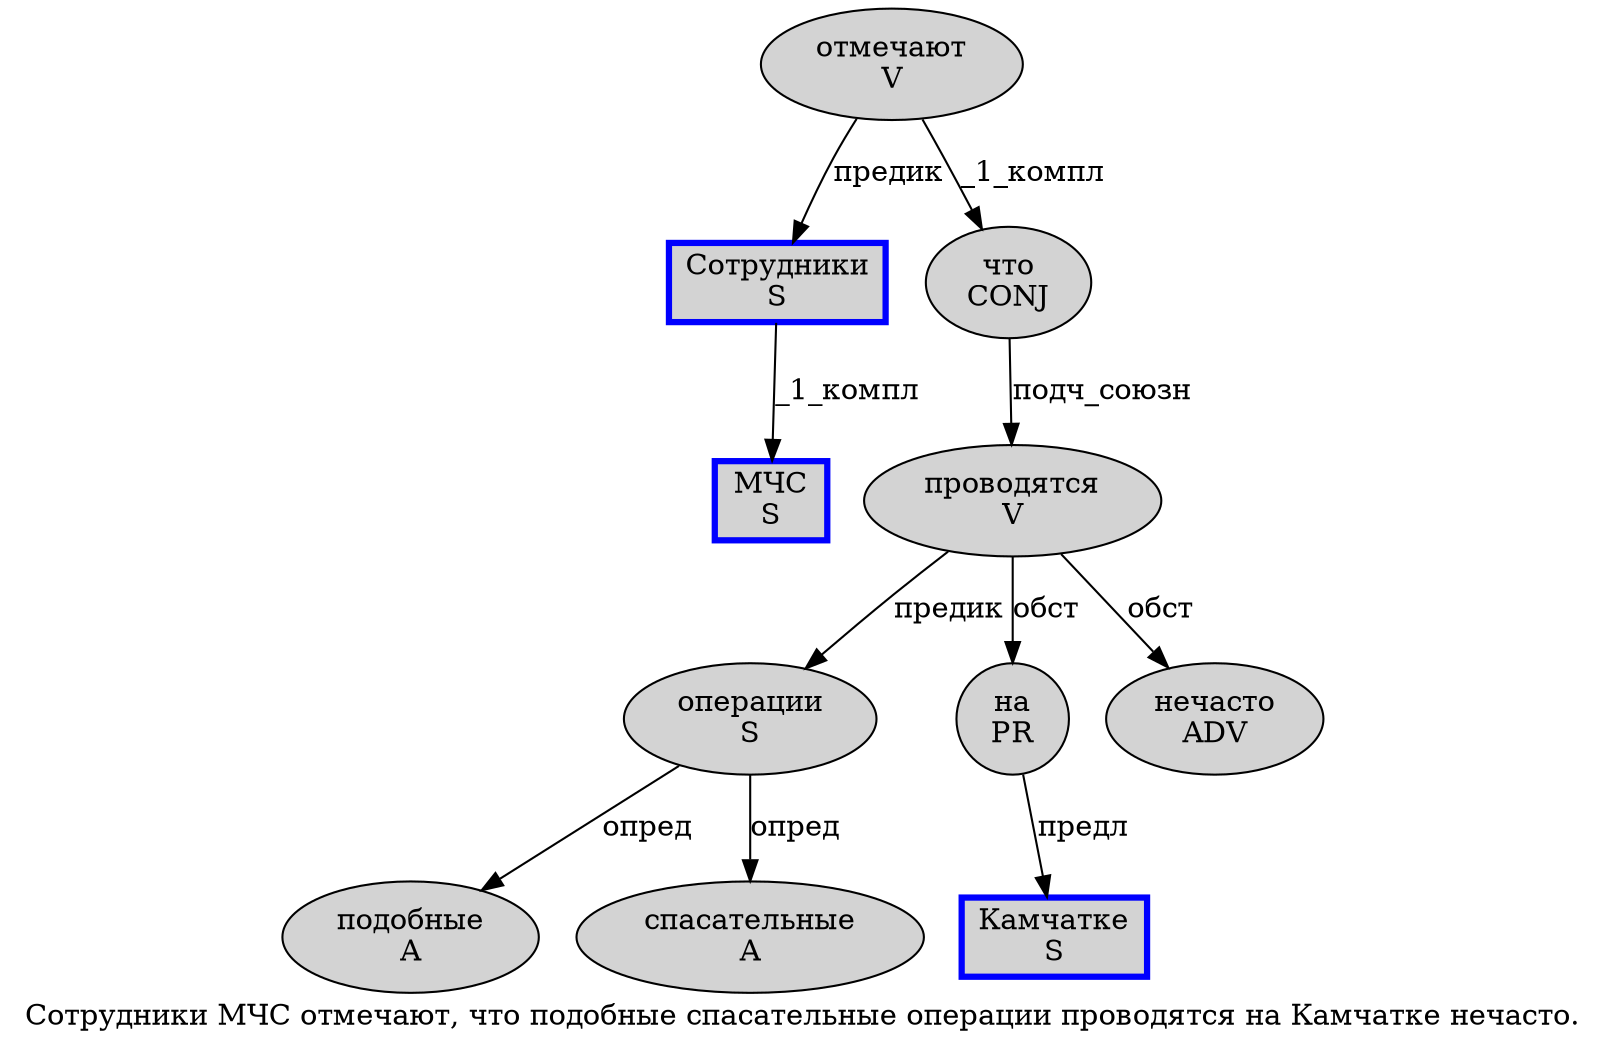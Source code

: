 digraph SENTENCE_862 {
	graph [label="Сотрудники МЧС отмечают, что подобные спасательные операции проводятся на Камчатке нечасто."]
	node [style=filled]
		0 [label="Сотрудники
S" color=blue fillcolor=lightgray penwidth=3 shape=box]
		1 [label="МЧС
S" color=blue fillcolor=lightgray penwidth=3 shape=box]
		2 [label="отмечают
V" color="" fillcolor=lightgray penwidth=1 shape=ellipse]
		4 [label="что
CONJ" color="" fillcolor=lightgray penwidth=1 shape=ellipse]
		5 [label="подобные
A" color="" fillcolor=lightgray penwidth=1 shape=ellipse]
		6 [label="спасательные
A" color="" fillcolor=lightgray penwidth=1 shape=ellipse]
		7 [label="операции
S" color="" fillcolor=lightgray penwidth=1 shape=ellipse]
		8 [label="проводятся
V" color="" fillcolor=lightgray penwidth=1 shape=ellipse]
		9 [label="на
PR" color="" fillcolor=lightgray penwidth=1 shape=ellipse]
		10 [label="Камчатке
S" color=blue fillcolor=lightgray penwidth=3 shape=box]
		11 [label="нечасто
ADV" color="" fillcolor=lightgray penwidth=1 shape=ellipse]
			9 -> 10 [label="предл"]
			0 -> 1 [label="_1_компл"]
			8 -> 7 [label="предик"]
			8 -> 9 [label="обст"]
			8 -> 11 [label="обст"]
			4 -> 8 [label="подч_союзн"]
			2 -> 0 [label="предик"]
			2 -> 4 [label="_1_компл"]
			7 -> 5 [label="опред"]
			7 -> 6 [label="опред"]
}
